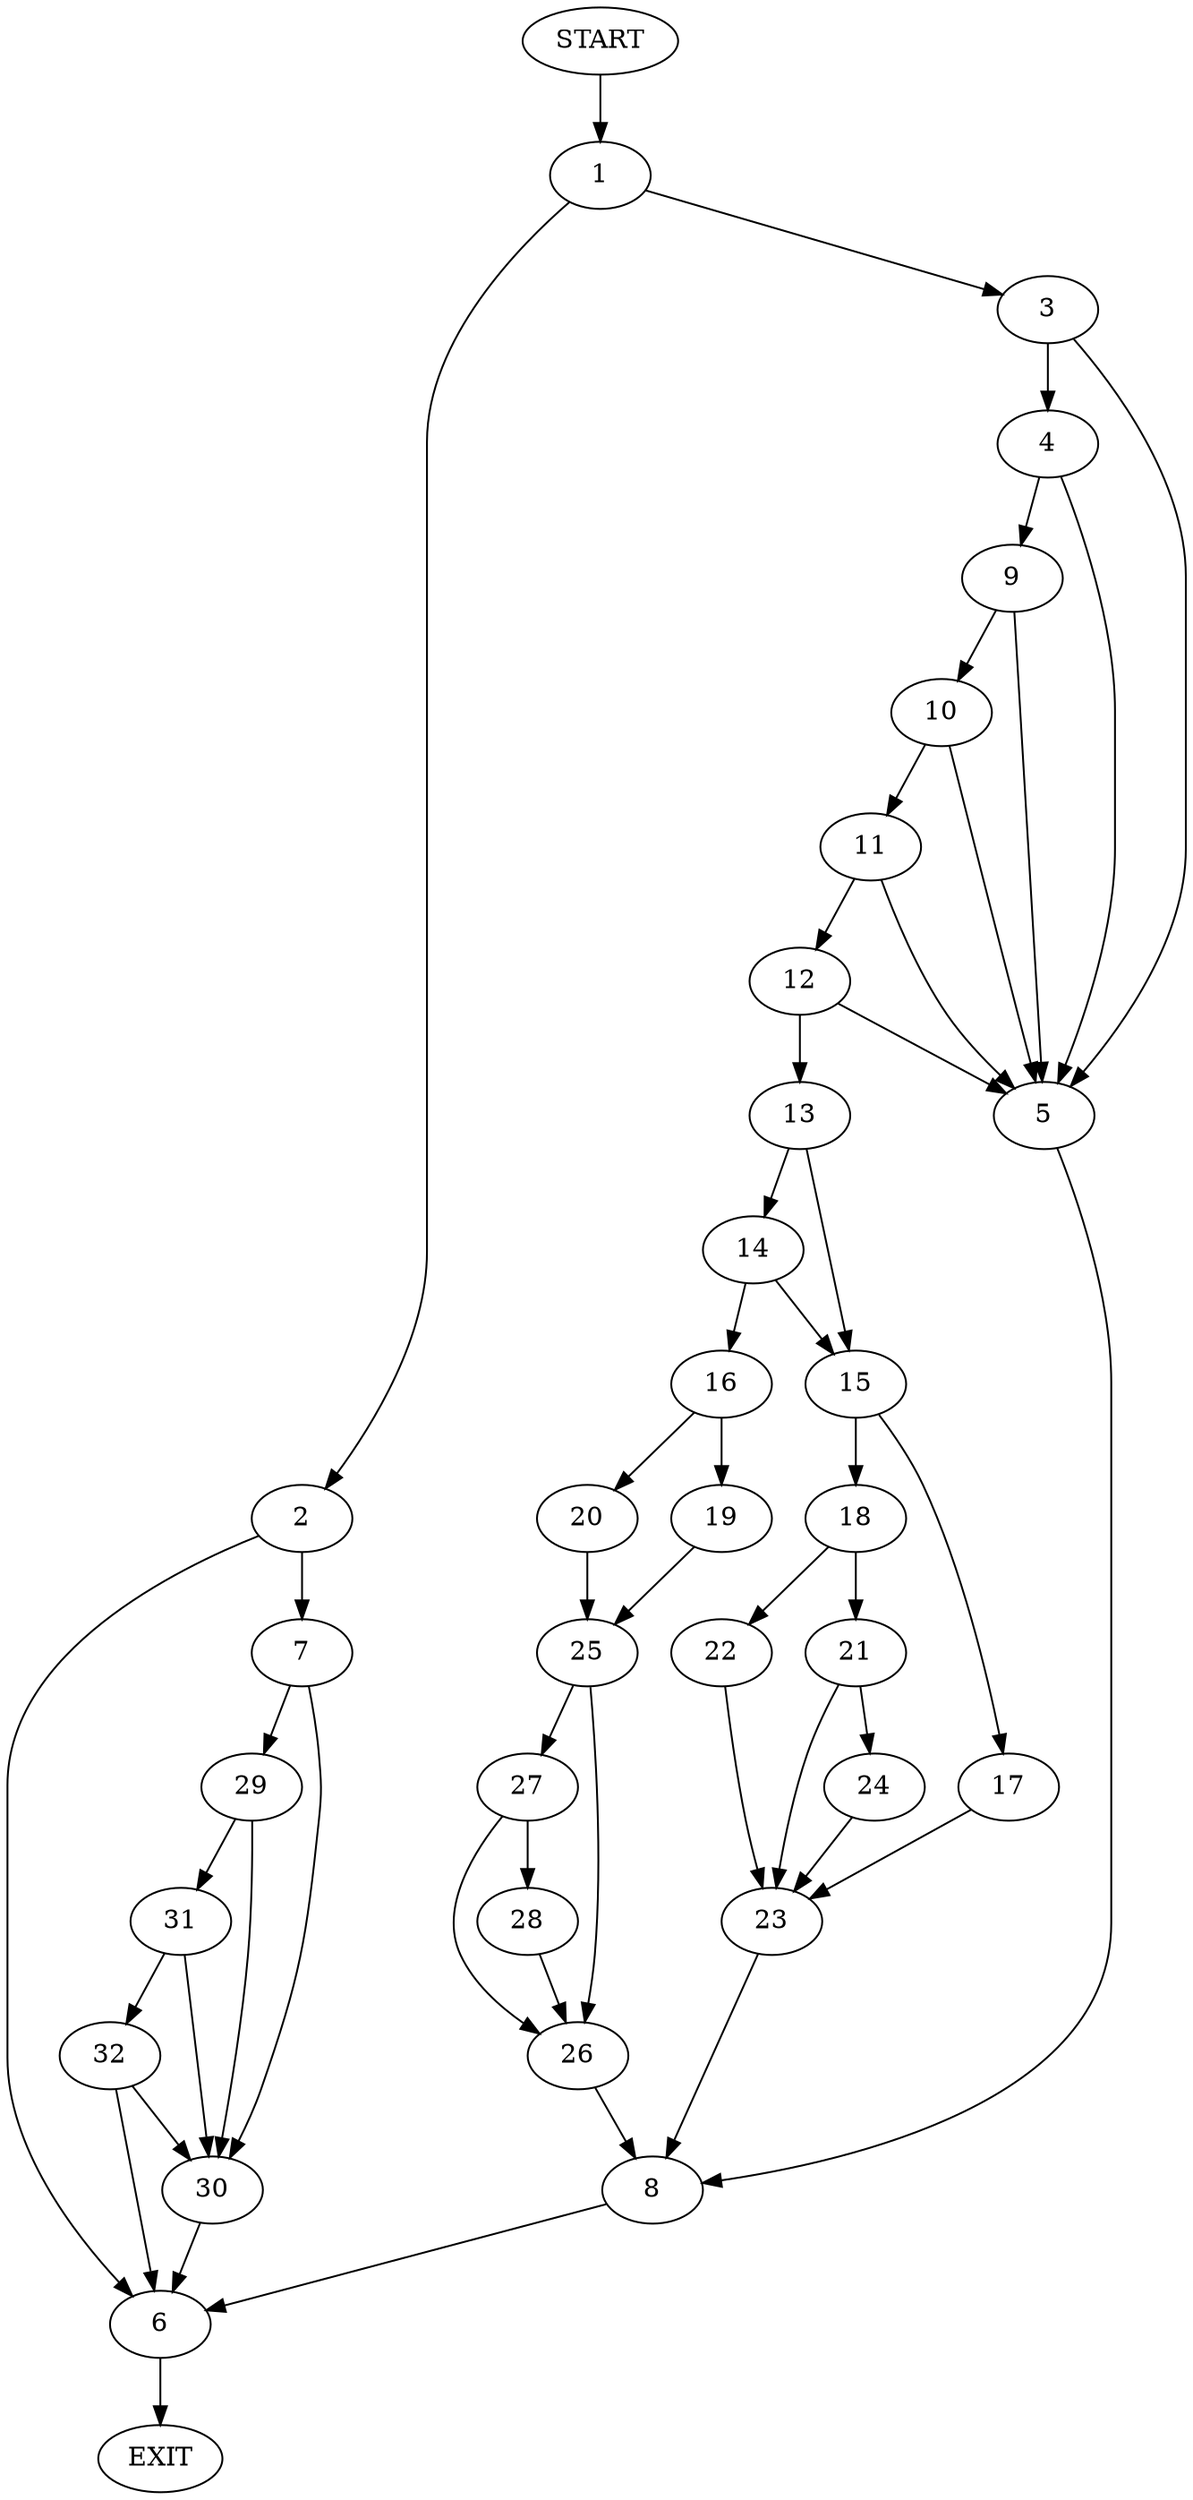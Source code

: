 digraph {
0 [label="START"]
33 [label="EXIT"]
0 -> 1
1 -> 2
1 -> 3
3 -> 4
3 -> 5
2 -> 6
2 -> 7
5 -> 8
4 -> 9
4 -> 5
9 -> 10
9 -> 5
10 -> 11
10 -> 5
11 -> 12
11 -> 5
12 -> 5
12 -> 13
13 -> 14
13 -> 15
8 -> 6
14 -> 16
14 -> 15
15 -> 17
15 -> 18
16 -> 19
16 -> 20
18 -> 21
18 -> 22
17 -> 23
23 -> 8
21 -> 23
21 -> 24
22 -> 23
24 -> 23
19 -> 25
20 -> 25
25 -> 26
25 -> 27
27 -> 26
27 -> 28
26 -> 8
28 -> 26
6 -> 33
7 -> 29
7 -> 30
30 -> 6
29 -> 30
29 -> 31
31 -> 32
31 -> 30
32 -> 30
32 -> 6
}
